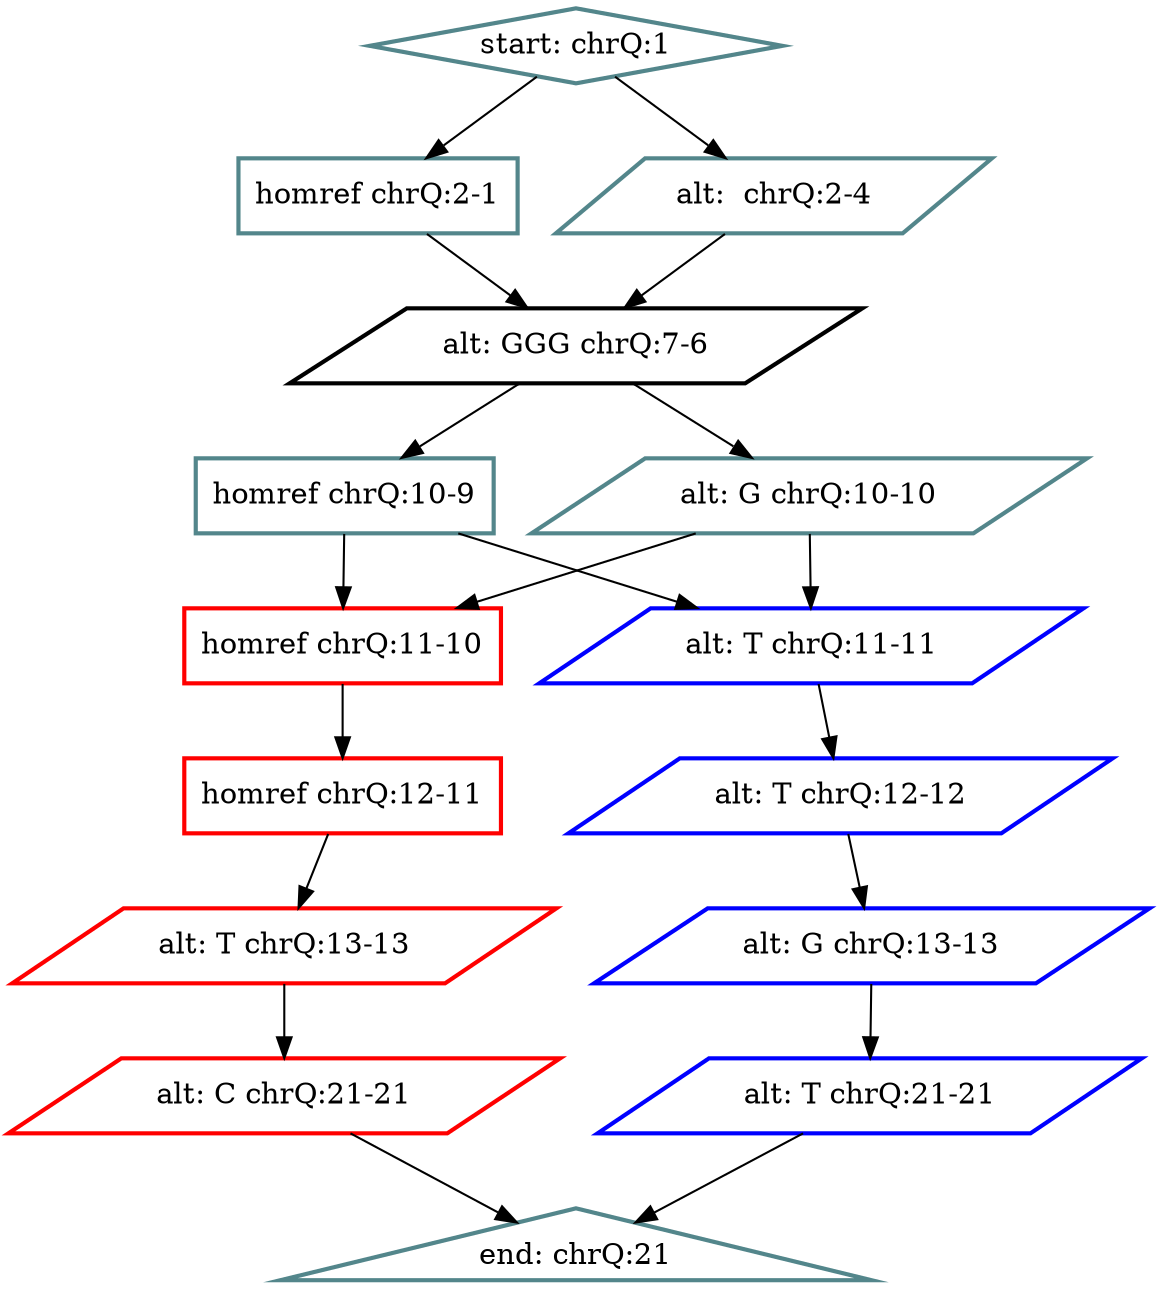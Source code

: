 digraph G { 
node_0  [label="start: chrQ:1", shape=diamond, penwidth=2, color=cadetblue4] ;
node_1  [label="homref chrQ:2-1", shape=box, penwidth=2, color=cadetblue4] ;
node_2  [label="alt:  chrQ:2-4", shape=parallelogram, penwidth=2, color=cadetblue4] ;
node_3  [label="alt: GGG chrQ:7-6", shape=parallelogram, penwidth=2, color=black] ;
node_4  [label="homref chrQ:10-9", shape=box, penwidth=2, color=cadetblue4] ;
node_5  [label="alt: G chrQ:10-10", shape=parallelogram, penwidth=2, color=cadetblue4] ;
node_6  [label="homref chrQ:11-10", shape=box, penwidth=2, color=red] ;
node_7  [label="alt: T chrQ:11-11", shape=parallelogram, penwidth=2, color=blue] ;
node_8  [label="homref chrQ:12-11", shape=box, penwidth=2, color=red] ;
node_9  [label="alt: T chrQ:12-12", shape=parallelogram, penwidth=2, color=blue] ;
node_10  [label="alt: T chrQ:13-13", shape=parallelogram, penwidth=2, color=red] ;
node_11  [label="alt: G chrQ:13-13", shape=parallelogram, penwidth=2, color=blue] ;
node_12  [label="alt: C chrQ:21-21", shape=parallelogram, penwidth=2, color=red] ;
node_13  [label="alt: T chrQ:21-21", shape=parallelogram, penwidth=2, color=blue] ;
node_14  [label="end: chrQ:21", shape=triangle, penwidth=2, color=cadetblue4] ;

node_0 -> node_1 [] ;
node_0 -> node_2 [] ;
node_1 -> node_3 [] ;
node_2 -> node_3 [] ;
node_3 -> node_4 [] ;
node_3 -> node_5 [] ;
node_4 -> node_6 [] ;
node_4 -> node_7 [] ;
node_5 -> node_6 [] ;
node_5 -> node_7 [] ;
node_6 -> node_8 [] ;
node_7 -> node_9 [] ;
node_8 -> node_10 [] ;
node_9 -> node_11 [] ;
node_10 -> node_12 [] ;
node_11 -> node_13 [] ;
node_12 -> node_14 [] ;
node_13 -> node_14 [] ;
}
